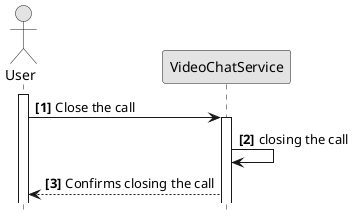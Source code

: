 @startuml
hide footbox
autonumber "<b>[0]"
skinparam monochrome true

actor User
participant VideoChatService

activate User
User -> VideoChatService: Close the call

activate VideoChatService
VideoChatService -> VideoChatService:closing the call 
VideoChatService --> User:Confirms closing the call
@enduml